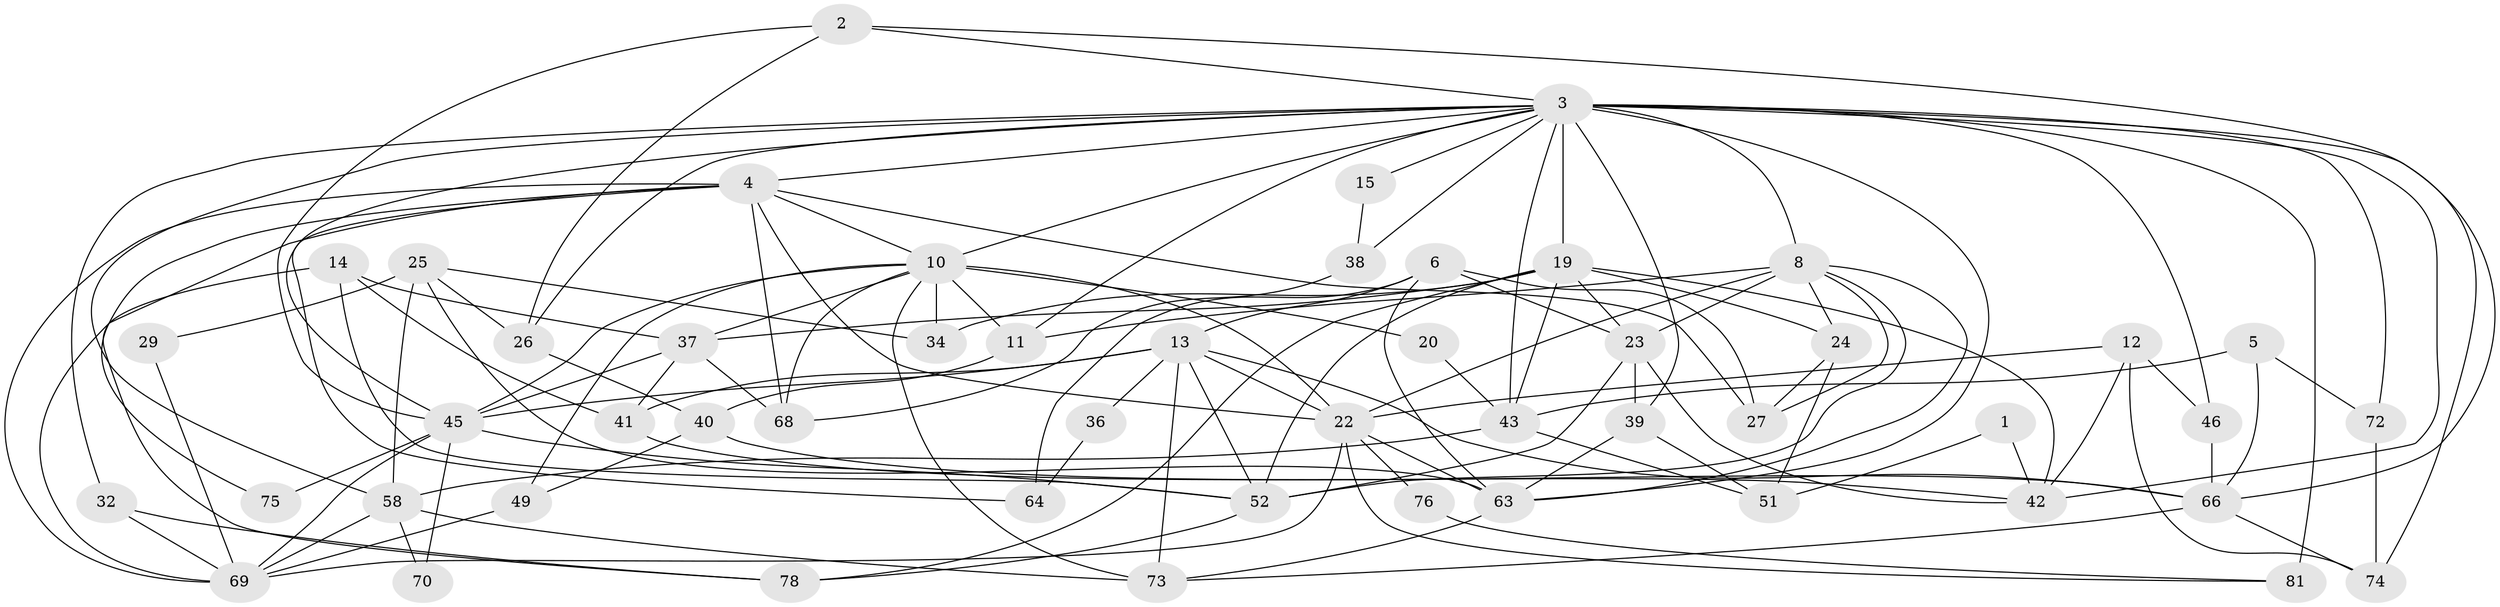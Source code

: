 // original degree distribution, {2: 0.15294117647058825, 4: 0.23529411764705882, 5: 0.2, 3: 0.25882352941176473, 7: 0.03529411764705882, 6: 0.10588235294117647, 8: 0.011764705882352941}
// Generated by graph-tools (version 1.1) at 2025/18/03/04/25 18:18:31]
// undirected, 51 vertices, 128 edges
graph export_dot {
graph [start="1"]
  node [color=gray90,style=filled];
  1;
  2;
  3 [super="+71+53+80+16+17"];
  4 [super="+7"];
  5;
  6 [super="+33"];
  8 [super="+9+54"];
  10 [super="+56+82"];
  11 [super="+18"];
  12;
  13 [super="+21"];
  14 [super="+31"];
  15;
  19 [super="+47+50"];
  20;
  22 [super="+30"];
  23;
  24;
  25;
  26;
  27;
  29;
  32;
  34;
  36;
  37 [super="+79"];
  38;
  39;
  40 [super="+77"];
  41 [super="+65"];
  42 [super="+84"];
  43 [super="+61"];
  45 [super="+67"];
  46;
  49;
  51;
  52 [super="+62"];
  58;
  63;
  64;
  66 [super="+83"];
  68;
  69;
  70;
  72;
  73;
  74;
  75;
  76;
  78;
  81;
  1 -- 51;
  1 -- 42;
  2 -- 66;
  2 -- 26;
  2 -- 45;
  2 -- 3;
  3 -- 45;
  3 -- 15;
  3 -- 81 [weight=3];
  3 -- 26;
  3 -- 4;
  3 -- 39;
  3 -- 11;
  3 -- 32;
  3 -- 38;
  3 -- 72;
  3 -- 10;
  3 -- 74;
  3 -- 43;
  3 -- 42;
  3 -- 46 [weight=2];
  3 -- 58;
  3 -- 63;
  3 -- 8;
  3 -- 19 [weight=2];
  4 -- 69;
  4 -- 22;
  4 -- 64;
  4 -- 68;
  4 -- 10;
  4 -- 75;
  4 -- 78;
  4 -- 27;
  5 -- 72;
  5 -- 43;
  5 -- 66;
  6 -- 13;
  6 -- 64;
  6 -- 27;
  6 -- 63;
  6 -- 23;
  8 -- 24;
  8 -- 52;
  8 -- 22;
  8 -- 23 [weight=2];
  8 -- 63;
  8 -- 27;
  8 -- 11 [weight=2];
  10 -- 34;
  10 -- 49;
  10 -- 11;
  10 -- 68;
  10 -- 20;
  10 -- 73;
  10 -- 45;
  10 -- 37;
  10 -- 22;
  11 -- 40;
  12 -- 46;
  12 -- 42;
  12 -- 74;
  12 -- 22;
  13 -- 52;
  13 -- 36;
  13 -- 73;
  13 -- 66;
  13 -- 45;
  13 -- 22;
  13 -- 41;
  14 -- 69;
  14 -- 52;
  14 -- 41 [weight=2];
  14 -- 37;
  15 -- 38;
  19 -- 23;
  19 -- 24;
  19 -- 43;
  19 -- 34;
  19 -- 37;
  19 -- 52;
  19 -- 42;
  19 -- 78;
  20 -- 43;
  22 -- 69;
  22 -- 81;
  22 -- 63;
  22 -- 76;
  23 -- 39;
  23 -- 42;
  23 -- 52;
  24 -- 27;
  24 -- 51;
  25 -- 63;
  25 -- 58;
  25 -- 26;
  25 -- 29;
  25 -- 34;
  26 -- 40;
  29 -- 69;
  32 -- 78;
  32 -- 69;
  36 -- 64;
  37 -- 41 [weight=2];
  37 -- 68;
  37 -- 45;
  38 -- 68;
  39 -- 63;
  39 -- 51;
  40 -- 49;
  40 -- 66;
  41 -- 42;
  43 -- 51;
  43 -- 58;
  45 -- 52;
  45 -- 69;
  45 -- 70;
  45 -- 75;
  46 -- 66;
  49 -- 69;
  52 -- 78;
  58 -- 73;
  58 -- 69;
  58 -- 70;
  63 -- 73;
  66 -- 73;
  66 -- 74;
  72 -- 74;
  76 -- 81;
}

